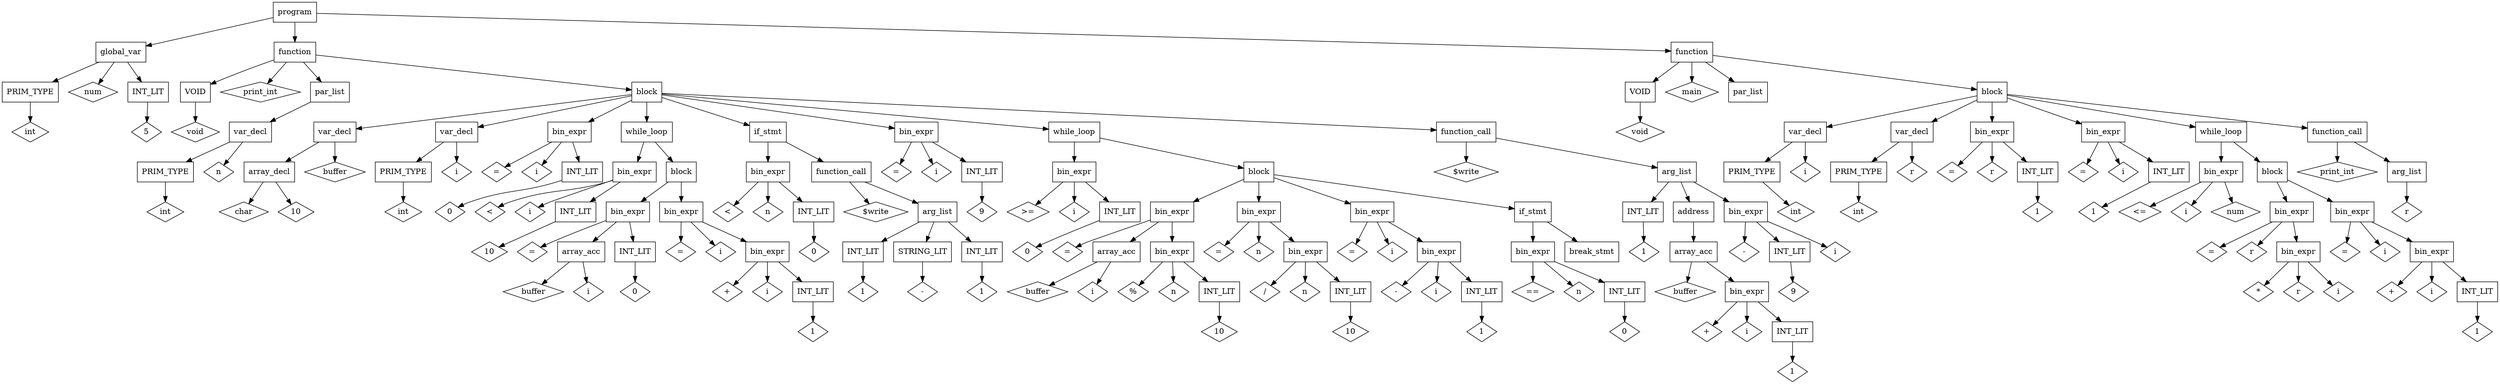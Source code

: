 digraph parse_tree {
    node [shape = box];
    node0 [label = "program"]
    node0 -> node1
    node0 -> node2
    node0 -> node3
    node1 [label = "global_var"]
    node1 -> node4
    node1 -> node5
    node1 -> node6
    node4 [label = "PRIM_TYPE"]
    node4 -> node7
    node7 [label = "int", shape = "diamond"]
    node5 [label = "num", shape = "diamond"]
    node6 [label = "INT_LIT"]
    node6 -> node8
    node8 [label = "5", shape = "diamond"]
    node2 [label = "function"]
    node2 -> node9
    node2 -> node10
    node2 -> node11
    node2 -> node12
    node9 [label = "VOID"]
    node9 -> node13
    node13 [label = "void", shape = "diamond"]
    node10 [label = "print_int", shape = "diamond"]
    node11 [label = "par_list"]
    node11 -> node14
    node14 [label = "var_decl"]
    node14 -> node15
    node14 -> node16
    node15 [label = "PRIM_TYPE"]
    node15 -> node17
    node17 [label = "int", shape = "diamond"]
    node16 [label = "n", shape = "diamond"]
    node12 [label = "block"]
    node12 -> node18
    node12 -> node19
    node12 -> node20
    node12 -> node21
    node12 -> node22
    node12 -> node23
    node12 -> node24
    node12 -> node25
    node18 [label = "var_decl"]
    node18 -> node26
    node18 -> node27
    node26 [label = "array_decl"]
    node26 -> node28
    node26 -> node29
    node28 [label = "char", shape = "diamond"]
    node29 [label = "10", shape = "diamond"]
    node27 [label = "buffer", shape = "diamond"]
    node19 [label = "var_decl"]
    node19 -> node30
    node19 -> node31
    node30 [label = "PRIM_TYPE"]
    node30 -> node32
    node32 [label = "int", shape = "diamond"]
    node31 [label = "i", shape = "diamond"]
    node20 [label = "bin_expr"]
    node20 -> node33
    node20 -> node34
    node20 -> node35
    node33 [label = "=", shape = "diamond"]
    node34 [label = "i", shape = "diamond"]
    node35 [label = "INT_LIT"]
    node35 -> node36
    node36 [label = "0", shape = "diamond"]
    node21 [label = "while_loop"]
    node21 -> node37
    node21 -> node38
    node37 [label = "bin_expr"]
    node37 -> node39
    node37 -> node40
    node37 -> node41
    node39 [label = "<", shape = "diamond"]
    node40 [label = "i", shape = "diamond"]
    node41 [label = "INT_LIT"]
    node41 -> node42
    node42 [label = "10", shape = "diamond"]
    node38 [label = "block"]
    node38 -> node43
    node38 -> node44
    node43 [label = "bin_expr"]
    node43 -> node45
    node43 -> node46
    node43 -> node47
    node45 [label = "=", shape = "diamond"]
    node46 [label = "array_acc"]
    node46 -> node48
    node46 -> node49
    node48 [label = "buffer", shape = "diamond"]
    node49 [label = "i", shape = "diamond"]
    node47 [label = "INT_LIT"]
    node47 -> node50
    node50 [label = "0", shape = "diamond"]
    node44 [label = "bin_expr"]
    node44 -> node51
    node44 -> node52
    node44 -> node53
    node51 [label = "=", shape = "diamond"]
    node52 [label = "i", shape = "diamond"]
    node53 [label = "bin_expr"]
    node53 -> node54
    node53 -> node55
    node53 -> node56
    node54 [label = "+", shape = "diamond"]
    node55 [label = "i", shape = "diamond"]
    node56 [label = "INT_LIT"]
    node56 -> node57
    node57 [label = "1", shape = "diamond"]
    node22 [label = "if_stmt"]
    node22 -> node58
    node22 -> node59
    node58 [label = "bin_expr"]
    node58 -> node60
    node58 -> node61
    node58 -> node62
    node60 [label = "<", shape = "diamond"]
    node61 [label = "n", shape = "diamond"]
    node62 [label = "INT_LIT"]
    node62 -> node63
    node63 [label = "0", shape = "diamond"]
    node59 [label = "function_call"]
    node59 -> node64
    node59 -> node65
    node64 [label = "$write", shape = "diamond"]
    node65 [label = "arg_list"]
    node65 -> node66
    node65 -> node67
    node65 -> node68
    node66 [label = "INT_LIT"]
    node66 -> node69
    node69 [label = "1", shape = "diamond"]
    node67 [label = "STRING_LIT"]
    node67 -> node70
    node70 [label = "-", shape = "diamond"]
    node68 [label = "INT_LIT"]
    node68 -> node71
    node71 [label = "1", shape = "diamond"]
    node23 [label = "bin_expr"]
    node23 -> node72
    node23 -> node73
    node23 -> node74
    node72 [label = "=", shape = "diamond"]
    node73 [label = "i", shape = "diamond"]
    node74 [label = "INT_LIT"]
    node74 -> node75
    node75 [label = "9", shape = "diamond"]
    node24 [label = "while_loop"]
    node24 -> node76
    node24 -> node77
    node76 [label = "bin_expr"]
    node76 -> node78
    node76 -> node79
    node76 -> node80
    node78 [label = ">=", shape = "diamond"]
    node79 [label = "i", shape = "diamond"]
    node80 [label = "INT_LIT"]
    node80 -> node81
    node81 [label = "0", shape = "diamond"]
    node77 [label = "block"]
    node77 -> node82
    node77 -> node83
    node77 -> node84
    node77 -> node85
    node82 [label = "bin_expr"]
    node82 -> node86
    node82 -> node87
    node82 -> node88
    node86 [label = "=", shape = "diamond"]
    node87 [label = "array_acc"]
    node87 -> node89
    node87 -> node90
    node89 [label = "buffer", shape = "diamond"]
    node90 [label = "i", shape = "diamond"]
    node88 [label = "bin_expr"]
    node88 -> node91
    node88 -> node92
    node88 -> node93
    node91 [label = "%", shape = "diamond"]
    node92 [label = "n", shape = "diamond"]
    node93 [label = "INT_LIT"]
    node93 -> node94
    node94 [label = "10", shape = "diamond"]
    node83 [label = "bin_expr"]
    node83 -> node95
    node83 -> node96
    node83 -> node97
    node95 [label = "=", shape = "diamond"]
    node96 [label = "n", shape = "diamond"]
    node97 [label = "bin_expr"]
    node97 -> node98
    node97 -> node99
    node97 -> node100
    node98 [label = "/", shape = "diamond"]
    node99 [label = "n", shape = "diamond"]
    node100 [label = "INT_LIT"]
    node100 -> node101
    node101 [label = "10", shape = "diamond"]
    node84 [label = "bin_expr"]
    node84 -> node102
    node84 -> node103
    node84 -> node104
    node102 [label = "=", shape = "diamond"]
    node103 [label = "i", shape = "diamond"]
    node104 [label = "bin_expr"]
    node104 -> node105
    node104 -> node106
    node104 -> node107
    node105 [label = "-", shape = "diamond"]
    node106 [label = "i", shape = "diamond"]
    node107 [label = "INT_LIT"]
    node107 -> node108
    node108 [label = "1", shape = "diamond"]
    node85 [label = "if_stmt"]
    node85 -> node109
    node85 -> node110
    node109 [label = "bin_expr"]
    node109 -> node111
    node109 -> node112
    node109 -> node113
    node111 [label = "==", shape = "diamond"]
    node112 [label = "n", shape = "diamond"]
    node113 [label = "INT_LIT"]
    node113 -> node114
    node114 [label = "0", shape = "diamond"]
    node110 [label = "break_stmt"]
    node25 [label = "function_call"]
    node25 -> node115
    node25 -> node116
    node115 [label = "$write", shape = "diamond"]
    node116 [label = "arg_list"]
    node116 -> node117
    node116 -> node118
    node116 -> node119
    node117 [label = "INT_LIT"]
    node117 -> node120
    node120 [label = "1", shape = "diamond"]
    node118 [label = "address"]
    node118 -> node121
    node121 [label = "array_acc"]
    node121 -> node122
    node121 -> node123
    node122 [label = "buffer", shape = "diamond"]
    node123 [label = "bin_expr"]
    node123 -> node124
    node123 -> node125
    node123 -> node126
    node124 [label = "+", shape = "diamond"]
    node125 [label = "i", shape = "diamond"]
    node126 [label = "INT_LIT"]
    node126 -> node127
    node127 [label = "1", shape = "diamond"]
    node119 [label = "bin_expr"]
    node119 -> node128
    node119 -> node129
    node119 -> node130
    node128 [label = "-", shape = "diamond"]
    node129 [label = "INT_LIT"]
    node129 -> node131
    node131 [label = "9", shape = "diamond"]
    node130 [label = "i", shape = "diamond"]
    node3 [label = "function"]
    node3 -> node132
    node3 -> node133
    node3 -> node134
    node3 -> node135
    node132 [label = "VOID"]
    node132 -> node136
    node136 [label = "void", shape = "diamond"]
    node133 [label = "main", shape = "diamond"]
    node134 [label = "par_list"]
    node135 [label = "block"]
    node135 -> node137
    node135 -> node138
    node135 -> node139
    node135 -> node140
    node135 -> node141
    node135 -> node142
    node137 [label = "var_decl"]
    node137 -> node143
    node137 -> node144
    node143 [label = "PRIM_TYPE"]
    node143 -> node145
    node145 [label = "int", shape = "diamond"]
    node144 [label = "i", shape = "diamond"]
    node138 [label = "var_decl"]
    node138 -> node146
    node138 -> node147
    node146 [label = "PRIM_TYPE"]
    node146 -> node148
    node148 [label = "int", shape = "diamond"]
    node147 [label = "r", shape = "diamond"]
    node139 [label = "bin_expr"]
    node139 -> node149
    node139 -> node150
    node139 -> node151
    node149 [label = "=", shape = "diamond"]
    node150 [label = "r", shape = "diamond"]
    node151 [label = "INT_LIT"]
    node151 -> node152
    node152 [label = "1", shape = "diamond"]
    node140 [label = "bin_expr"]
    node140 -> node153
    node140 -> node154
    node140 -> node155
    node153 [label = "=", shape = "diamond"]
    node154 [label = "i", shape = "diamond"]
    node155 [label = "INT_LIT"]
    node155 -> node156
    node156 [label = "1", shape = "diamond"]
    node141 [label = "while_loop"]
    node141 -> node157
    node141 -> node158
    node157 [label = "bin_expr"]
    node157 -> node159
    node157 -> node160
    node157 -> node161
    node159 [label = "<=", shape = "diamond"]
    node160 [label = "i", shape = "diamond"]
    node161 [label = "num", shape = "diamond"]
    node158 [label = "block"]
    node158 -> node162
    node158 -> node163
    node162 [label = "bin_expr"]
    node162 -> node164
    node162 -> node165
    node162 -> node166
    node164 [label = "=", shape = "diamond"]
    node165 [label = "r", shape = "diamond"]
    node166 [label = "bin_expr"]
    node166 -> node167
    node166 -> node168
    node166 -> node169
    node167 [label = "*", shape = "diamond"]
    node168 [label = "r", shape = "diamond"]
    node169 [label = "i", shape = "diamond"]
    node163 [label = "bin_expr"]
    node163 -> node170
    node163 -> node171
    node163 -> node172
    node170 [label = "=", shape = "diamond"]
    node171 [label = "i", shape = "diamond"]
    node172 [label = "bin_expr"]
    node172 -> node173
    node172 -> node174
    node172 -> node175
    node173 [label = "+", shape = "diamond"]
    node174 [label = "i", shape = "diamond"]
    node175 [label = "INT_LIT"]
    node175 -> node176
    node176 [label = "1", shape = "diamond"]
    node142 [label = "function_call"]
    node142 -> node177
    node142 -> node178
    node177 [label = "print_int", shape = "diamond"]
    node178 [label = "arg_list"]
    node178 -> node179
    node179 [label = "r", shape = "diamond"]
}

